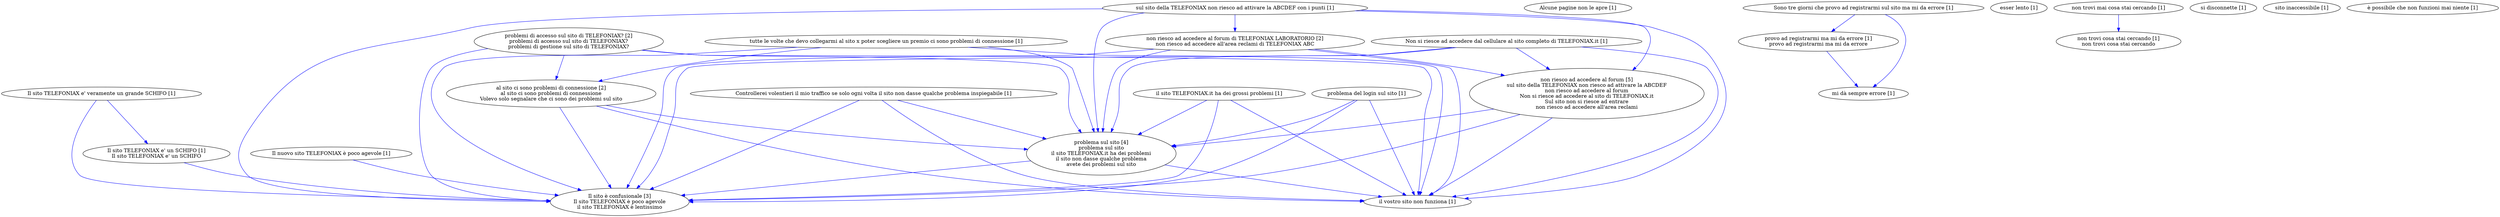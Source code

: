 digraph collapsedGraph {
"Il sito è confusionale [3]\nIl sito TELEFONIAX è poco agevole\nil sito TELEFONIAX è lentissimo""problema sul sito [4]\nproblema sul sito\nil sito TELEFONIAX.it ha dei problemi\nil sito non dasse qualche problema\navete dei problemi sul sito""problemi di accesso sul sito di TELEFONIAX? [2]\nproblemi di accesso sul sito di TELEFONIAX?\nproblemi di gestione sul sito di TELEFONIAX?""al sito ci sono problemi di connessione [2]\nal sito ci sono problemi di connessione\nVolevo solo segnalare che ci sono dei problemi sul sito""non riesco ad accedere al forum di TELEFONIAX LABORATORIO [2]\nnon riesco ad accedere all'area reclami di TELEFONIAX ABC""non riesco ad accedere al forum [5]\nsul sito della TELEFONIAX non riesco ad attivare la ABCDEF\nnon riesco ad accedere al forum\nNon si riesce ad accedere al sito di TELEFONIAX.it\nSul sito non si riesce ad entrare\nnon riesco ad accedere all'area reclami""Alcune pagine non le apre [1]""Controllerei volentieri il mio traffico se solo ogni volta il sito non dasse qualche problema inspiegabile [1]""Il nuovo sito TELEFONIAX è poco agevole [1]""Il sito TELEFONIAX e' un SCHIFO [1]\nIl sito TELEFONIAX e' un SCHIFO""Il sito TELEFONIAX e' veramente un grande SCHIFO [1]""Non si riesce ad accedere dal cellulare al sito completo di TELEFONIAX.it [1]""provo ad registrarmi ma mi da errore [1]\nprovo ad registrarmi ma mi da errore""Sono tre giorni che provo ad registrarmi sul sito ma mi da errore [1]""esser lento [1]""il sito TELEFONIAX.it ha dei grossi problemi [1]""il vostro sito non funziona [1]""mi dà sempre errore [1]""non trovi cosa stai cercando [1]\nnon trovi cosa stai cercando""non trovi mai cosa stai cercando [1]""problema del login sul sito [1]""si disconnette [1]""sito inaccessibile [1]""sul sito della TELEFONIAX non riesco ad attivare la ABCDEF con i punti [1]""tutte le volte che devo collegarmi al sito x poter scegliere un premio ci sono problemi di connessione [1]""è possibile che non funzioni mai niente [1]""al sito ci sono problemi di connessione [2]\nal sito ci sono problemi di connessione\nVolevo solo segnalare che ci sono dei problemi sul sito" -> "problema sul sito [4]\nproblema sul sito\nil sito TELEFONIAX.it ha dei problemi\nil sito non dasse qualche problema\navete dei problemi sul sito" [color=blue]
"problema del login sul sito [1]" -> "problema sul sito [4]\nproblema sul sito\nil sito TELEFONIAX.it ha dei problemi\nil sito non dasse qualche problema\navete dei problemi sul sito" [color=blue]
"problema del login sul sito [1]" -> "Il sito è confusionale [3]\nIl sito TELEFONIAX è poco agevole\nil sito TELEFONIAX è lentissimo" [color=blue]
"Sono tre giorni che provo ad registrarmi sul sito ma mi da errore [1]" -> "mi dà sempre errore [1]" [color=blue]
"al sito ci sono problemi di connessione [2]\nal sito ci sono problemi di connessione\nVolevo solo segnalare che ci sono dei problemi sul sito" -> "Il sito è confusionale [3]\nIl sito TELEFONIAX è poco agevole\nil sito TELEFONIAX è lentissimo" [color=blue]
"non riesco ad accedere al forum di TELEFONIAX LABORATORIO [2]\nnon riesco ad accedere all'area reclami di TELEFONIAX ABC" -> "non riesco ad accedere al forum [5]\nsul sito della TELEFONIAX non riesco ad attivare la ABCDEF\nnon riesco ad accedere al forum\nNon si riesce ad accedere al sito di TELEFONIAX.it\nSul sito non si riesce ad entrare\nnon riesco ad accedere all'area reclami" [color=blue]
"non riesco ad accedere al forum [5]\nsul sito della TELEFONIAX non riesco ad attivare la ABCDEF\nnon riesco ad accedere al forum\nNon si riesce ad accedere al sito di TELEFONIAX.it\nSul sito non si riesce ad entrare\nnon riesco ad accedere all'area reclami" -> "problema sul sito [4]\nproblema sul sito\nil sito TELEFONIAX.it ha dei problemi\nil sito non dasse qualche problema\navete dei problemi sul sito" [color=blue]
"al sito ci sono problemi di connessione [2]\nal sito ci sono problemi di connessione\nVolevo solo segnalare che ci sono dei problemi sul sito" -> "il vostro sito non funziona [1]" [color=blue]
"Non si riesce ad accedere dal cellulare al sito completo di TELEFONIAX.it [1]" -> "non riesco ad accedere al forum [5]\nsul sito della TELEFONIAX non riesco ad attivare la ABCDEF\nnon riesco ad accedere al forum\nNon si riesce ad accedere al sito di TELEFONIAX.it\nSul sito non si riesce ad entrare\nnon riesco ad accedere all'area reclami" [color=blue]
"Non si riesce ad accedere dal cellulare al sito completo di TELEFONIAX.it [1]" -> "problema sul sito [4]\nproblema sul sito\nil sito TELEFONIAX.it ha dei problemi\nil sito non dasse qualche problema\navete dei problemi sul sito" [color=blue]
"Il sito TELEFONIAX e' veramente un grande SCHIFO [1]" -> "Il sito è confusionale [3]\nIl sito TELEFONIAX è poco agevole\nil sito TELEFONIAX è lentissimo" [color=blue]
"problema sul sito [4]\nproblema sul sito\nil sito TELEFONIAX.it ha dei problemi\nil sito non dasse qualche problema\navete dei problemi sul sito" -> "il vostro sito non funziona [1]" [color=blue]
"Il sito TELEFONIAX e' un SCHIFO [1]\nIl sito TELEFONIAX e' un SCHIFO" -> "Il sito è confusionale [3]\nIl sito TELEFONIAX è poco agevole\nil sito TELEFONIAX è lentissimo" [color=blue]
"problema sul sito [4]\nproblema sul sito\nil sito TELEFONIAX.it ha dei problemi\nil sito non dasse qualche problema\navete dei problemi sul sito" -> "Il sito è confusionale [3]\nIl sito TELEFONIAX è poco agevole\nil sito TELEFONIAX è lentissimo" [color=blue]
"problemi di accesso sul sito di TELEFONIAX? [2]\nproblemi di accesso sul sito di TELEFONIAX?\nproblemi di gestione sul sito di TELEFONIAX?" -> "problema sul sito [4]\nproblema sul sito\nil sito TELEFONIAX.it ha dei problemi\nil sito non dasse qualche problema\navete dei problemi sul sito" [color=blue]
"Non si riesce ad accedere dal cellulare al sito completo di TELEFONIAX.it [1]" -> "Il sito è confusionale [3]\nIl sito TELEFONIAX è poco agevole\nil sito TELEFONIAX è lentissimo" [color=blue]
"non riesco ad accedere al forum [5]\nsul sito della TELEFONIAX non riesco ad attivare la ABCDEF\nnon riesco ad accedere al forum\nNon si riesce ad accedere al sito di TELEFONIAX.it\nSul sito non si riesce ad entrare\nnon riesco ad accedere all'area reclami" -> "Il sito è confusionale [3]\nIl sito TELEFONIAX è poco agevole\nil sito TELEFONIAX è lentissimo" [color=blue]
"sul sito della TELEFONIAX non riesco ad attivare la ABCDEF con i punti [1]" -> "Il sito è confusionale [3]\nIl sito TELEFONIAX è poco agevole\nil sito TELEFONIAX è lentissimo" [color=blue]
"non riesco ad accedere al forum di TELEFONIAX LABORATORIO [2]\nnon riesco ad accedere all'area reclami di TELEFONIAX ABC" -> "Il sito è confusionale [3]\nIl sito TELEFONIAX è poco agevole\nil sito TELEFONIAX è lentissimo" [color=blue]
"non riesco ad accedere al forum [5]\nsul sito della TELEFONIAX non riesco ad attivare la ABCDEF\nnon riesco ad accedere al forum\nNon si riesce ad accedere al sito di TELEFONIAX.it\nSul sito non si riesce ad entrare\nnon riesco ad accedere all'area reclami" -> "il vostro sito non funziona [1]" [color=blue]
"non riesco ad accedere al forum di TELEFONIAX LABORATORIO [2]\nnon riesco ad accedere all'area reclami di TELEFONIAX ABC" -> "il vostro sito non funziona [1]" [color=blue]
"non riesco ad accedere al forum di TELEFONIAX LABORATORIO [2]\nnon riesco ad accedere all'area reclami di TELEFONIAX ABC" -> "problema sul sito [4]\nproblema sul sito\nil sito TELEFONIAX.it ha dei problemi\nil sito non dasse qualche problema\navete dei problemi sul sito" [color=blue]
"sul sito della TELEFONIAX non riesco ad attivare la ABCDEF con i punti [1]" -> "non riesco ad accedere al forum di TELEFONIAX LABORATORIO [2]\nnon riesco ad accedere all'area reclami di TELEFONIAX ABC" [color=blue]
"Il nuovo sito TELEFONIAX è poco agevole [1]" -> "Il sito è confusionale [3]\nIl sito TELEFONIAX è poco agevole\nil sito TELEFONIAX è lentissimo" [color=blue]
"sul sito della TELEFONIAX non riesco ad attivare la ABCDEF con i punti [1]" -> "il vostro sito non funziona [1]" [color=blue]
"Controllerei volentieri il mio traffico se solo ogni volta il sito non dasse qualche problema inspiegabile [1]" -> "problema sul sito [4]\nproblema sul sito\nil sito TELEFONIAX.it ha dei problemi\nil sito non dasse qualche problema\navete dei problemi sul sito" [color=blue]
"tutte le volte che devo collegarmi al sito x poter scegliere un premio ci sono problemi di connessione [1]" -> "al sito ci sono problemi di connessione [2]\nal sito ci sono problemi di connessione\nVolevo solo segnalare che ci sono dei problemi sul sito" [color=blue]
"tutte le volte che devo collegarmi al sito x poter scegliere un premio ci sono problemi di connessione [1]" -> "problema sul sito [4]\nproblema sul sito\nil sito TELEFONIAX.it ha dei problemi\nil sito non dasse qualche problema\navete dei problemi sul sito" [color=blue]
"tutte le volte che devo collegarmi al sito x poter scegliere un premio ci sono problemi di connessione [1]" -> "Il sito è confusionale [3]\nIl sito TELEFONIAX è poco agevole\nil sito TELEFONIAX è lentissimo" [color=blue]
"problema del login sul sito [1]" -> "il vostro sito non funziona [1]" [color=blue]
"problemi di accesso sul sito di TELEFONIAX? [2]\nproblemi di accesso sul sito di TELEFONIAX?\nproblemi di gestione sul sito di TELEFONIAX?" -> "al sito ci sono problemi di connessione [2]\nal sito ci sono problemi di connessione\nVolevo solo segnalare che ci sono dei problemi sul sito" [color=blue]
"tutte le volte che devo collegarmi al sito x poter scegliere un premio ci sono problemi di connessione [1]" -> "il vostro sito non funziona [1]" [color=blue]
"il sito TELEFONIAX.it ha dei grossi problemi [1]" -> "problema sul sito [4]\nproblema sul sito\nil sito TELEFONIAX.it ha dei problemi\nil sito non dasse qualche problema\navete dei problemi sul sito" [color=blue]
"il sito TELEFONIAX.it ha dei grossi problemi [1]" -> "Il sito è confusionale [3]\nIl sito TELEFONIAX è poco agevole\nil sito TELEFONIAX è lentissimo" [color=blue]
"provo ad registrarmi ma mi da errore [1]\nprovo ad registrarmi ma mi da errore" -> "mi dà sempre errore [1]" [color=blue]
"Controllerei volentieri il mio traffico se solo ogni volta il sito non dasse qualche problema inspiegabile [1]" -> "il vostro sito non funziona [1]" [color=blue]
"Controllerei volentieri il mio traffico se solo ogni volta il sito non dasse qualche problema inspiegabile [1]" -> "Il sito è confusionale [3]\nIl sito TELEFONIAX è poco agevole\nil sito TELEFONIAX è lentissimo" [color=blue]
"sul sito della TELEFONIAX non riesco ad attivare la ABCDEF con i punti [1]" -> "problema sul sito [4]\nproblema sul sito\nil sito TELEFONIAX.it ha dei problemi\nil sito non dasse qualche problema\navete dei problemi sul sito" [color=blue]
"sul sito della TELEFONIAX non riesco ad attivare la ABCDEF con i punti [1]" -> "non riesco ad accedere al forum [5]\nsul sito della TELEFONIAX non riesco ad attivare la ABCDEF\nnon riesco ad accedere al forum\nNon si riesce ad accedere al sito di TELEFONIAX.it\nSul sito non si riesce ad entrare\nnon riesco ad accedere all'area reclami" [color=blue]
"il sito TELEFONIAX.it ha dei grossi problemi [1]" -> "il vostro sito non funziona [1]" [color=blue]
"problemi di accesso sul sito di TELEFONIAX? [2]\nproblemi di accesso sul sito di TELEFONIAX?\nproblemi di gestione sul sito di TELEFONIAX?" -> "Il sito è confusionale [3]\nIl sito TELEFONIAX è poco agevole\nil sito TELEFONIAX è lentissimo" [color=blue]
"problemi di accesso sul sito di TELEFONIAX? [2]\nproblemi di accesso sul sito di TELEFONIAX?\nproblemi di gestione sul sito di TELEFONIAX?" -> "il vostro sito non funziona [1]" [color=blue]
"Non si riesce ad accedere dal cellulare al sito completo di TELEFONIAX.it [1]" -> "il vostro sito non funziona [1]" [color=blue]
"Il sito TELEFONIAX e' veramente un grande SCHIFO [1]" -> "Il sito TELEFONIAX e' un SCHIFO [1]\nIl sito TELEFONIAX e' un SCHIFO" [color=blue]
"Sono tre giorni che provo ad registrarmi sul sito ma mi da errore [1]" -> "provo ad registrarmi ma mi da errore [1]\nprovo ad registrarmi ma mi da errore" [color=blue]
"non trovi mai cosa stai cercando [1]" -> "non trovi cosa stai cercando [1]\nnon trovi cosa stai cercando" [color=blue]
}